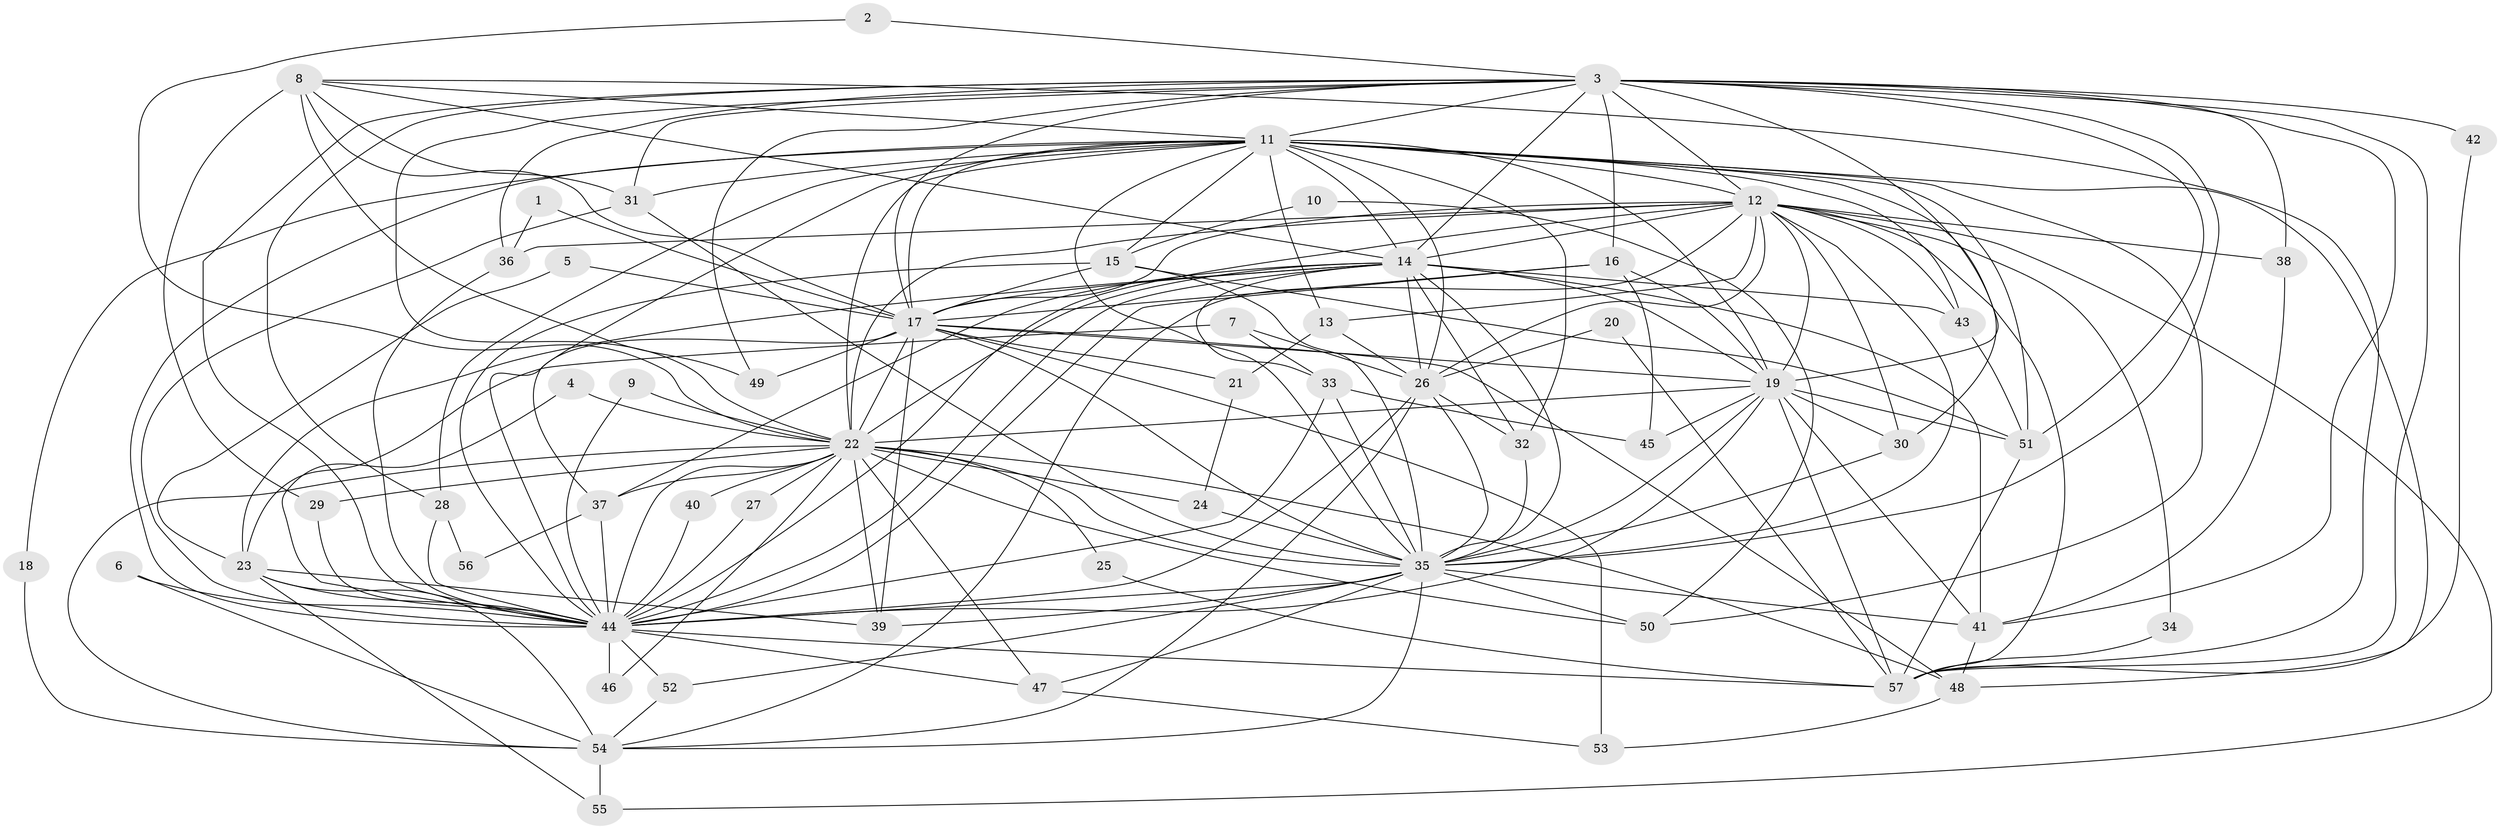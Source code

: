 // original degree distribution, {20: 0.007042253521126761, 17: 0.007042253521126761, 27: 0.014084507042253521, 15: 0.007042253521126761, 34: 0.007042253521126761, 29: 0.007042253521126761, 21: 0.007042253521126761, 19: 0.007042253521126761, 35: 0.007042253521126761, 2: 0.5704225352112676, 5: 0.056338028169014086, 8: 0.014084507042253521, 4: 0.09859154929577464, 11: 0.007042253521126761, 7: 0.014084507042253521, 3: 0.1619718309859155, 6: 0.007042253521126761}
// Generated by graph-tools (version 1.1) at 2025/36/03/04/25 23:36:25]
// undirected, 57 vertices, 181 edges
graph export_dot {
  node [color=gray90,style=filled];
  1;
  2;
  3;
  4;
  5;
  6;
  7;
  8;
  9;
  10;
  11;
  12;
  13;
  14;
  15;
  16;
  17;
  18;
  19;
  20;
  21;
  22;
  23;
  24;
  25;
  26;
  27;
  28;
  29;
  30;
  31;
  32;
  33;
  34;
  35;
  36;
  37;
  38;
  39;
  40;
  41;
  42;
  43;
  44;
  45;
  46;
  47;
  48;
  49;
  50;
  51;
  52;
  53;
  54;
  55;
  56;
  57;
  1 -- 17 [weight=1.0];
  1 -- 36 [weight=1.0];
  2 -- 3 [weight=1.0];
  2 -- 22 [weight=1.0];
  3 -- 11 [weight=2.0];
  3 -- 12 [weight=1.0];
  3 -- 14 [weight=2.0];
  3 -- 16 [weight=1.0];
  3 -- 17 [weight=2.0];
  3 -- 19 [weight=2.0];
  3 -- 22 [weight=1.0];
  3 -- 28 [weight=1.0];
  3 -- 31 [weight=1.0];
  3 -- 35 [weight=2.0];
  3 -- 36 [weight=2.0];
  3 -- 38 [weight=1.0];
  3 -- 41 [weight=1.0];
  3 -- 42 [weight=1.0];
  3 -- 44 [weight=1.0];
  3 -- 49 [weight=1.0];
  3 -- 51 [weight=1.0];
  3 -- 57 [weight=2.0];
  4 -- 22 [weight=1.0];
  4 -- 44 [weight=1.0];
  5 -- 17 [weight=1.0];
  5 -- 23 [weight=1.0];
  6 -- 44 [weight=1.0];
  6 -- 54 [weight=1.0];
  7 -- 23 [weight=1.0];
  7 -- 26 [weight=1.0];
  7 -- 33 [weight=1.0];
  8 -- 11 [weight=1.0];
  8 -- 14 [weight=1.0];
  8 -- 17 [weight=1.0];
  8 -- 29 [weight=1.0];
  8 -- 31 [weight=1.0];
  8 -- 49 [weight=1.0];
  8 -- 57 [weight=1.0];
  9 -- 22 [weight=1.0];
  9 -- 44 [weight=1.0];
  10 -- 15 [weight=2.0];
  10 -- 50 [weight=1.0];
  11 -- 12 [weight=1.0];
  11 -- 13 [weight=1.0];
  11 -- 14 [weight=1.0];
  11 -- 15 [weight=1.0];
  11 -- 17 [weight=3.0];
  11 -- 18 [weight=1.0];
  11 -- 19 [weight=2.0];
  11 -- 22 [weight=2.0];
  11 -- 26 [weight=1.0];
  11 -- 28 [weight=1.0];
  11 -- 30 [weight=1.0];
  11 -- 31 [weight=1.0];
  11 -- 32 [weight=1.0];
  11 -- 35 [weight=1.0];
  11 -- 37 [weight=1.0];
  11 -- 43 [weight=1.0];
  11 -- 44 [weight=1.0];
  11 -- 48 [weight=1.0];
  11 -- 50 [weight=1.0];
  11 -- 51 [weight=1.0];
  12 -- 13 [weight=1.0];
  12 -- 14 [weight=1.0];
  12 -- 17 [weight=2.0];
  12 -- 19 [weight=1.0];
  12 -- 22 [weight=2.0];
  12 -- 26 [weight=1.0];
  12 -- 30 [weight=1.0];
  12 -- 34 [weight=1.0];
  12 -- 35 [weight=1.0];
  12 -- 36 [weight=1.0];
  12 -- 38 [weight=2.0];
  12 -- 43 [weight=1.0];
  12 -- 44 [weight=1.0];
  12 -- 54 [weight=1.0];
  12 -- 55 [weight=1.0];
  12 -- 57 [weight=1.0];
  13 -- 21 [weight=1.0];
  13 -- 26 [weight=1.0];
  14 -- 17 [weight=3.0];
  14 -- 19 [weight=1.0];
  14 -- 22 [weight=1.0];
  14 -- 23 [weight=1.0];
  14 -- 26 [weight=2.0];
  14 -- 32 [weight=1.0];
  14 -- 33 [weight=1.0];
  14 -- 35 [weight=2.0];
  14 -- 37 [weight=1.0];
  14 -- 41 [weight=1.0];
  14 -- 43 [weight=1.0];
  14 -- 44 [weight=1.0];
  15 -- 17 [weight=1.0];
  15 -- 35 [weight=1.0];
  15 -- 44 [weight=1.0];
  15 -- 51 [weight=1.0];
  16 -- 17 [weight=1.0];
  16 -- 19 [weight=1.0];
  16 -- 44 [weight=1.0];
  16 -- 45 [weight=1.0];
  17 -- 19 [weight=2.0];
  17 -- 21 [weight=3.0];
  17 -- 22 [weight=2.0];
  17 -- 35 [weight=3.0];
  17 -- 39 [weight=1.0];
  17 -- 44 [weight=3.0];
  17 -- 48 [weight=1.0];
  17 -- 49 [weight=1.0];
  17 -- 53 [weight=1.0];
  18 -- 54 [weight=1.0];
  19 -- 22 [weight=1.0];
  19 -- 30 [weight=1.0];
  19 -- 35 [weight=1.0];
  19 -- 41 [weight=1.0];
  19 -- 44 [weight=1.0];
  19 -- 45 [weight=1.0];
  19 -- 51 [weight=1.0];
  19 -- 57 [weight=1.0];
  20 -- 26 [weight=1.0];
  20 -- 57 [weight=1.0];
  21 -- 24 [weight=1.0];
  22 -- 24 [weight=2.0];
  22 -- 25 [weight=1.0];
  22 -- 27 [weight=1.0];
  22 -- 29 [weight=1.0];
  22 -- 35 [weight=4.0];
  22 -- 37 [weight=1.0];
  22 -- 39 [weight=1.0];
  22 -- 40 [weight=1.0];
  22 -- 44 [weight=3.0];
  22 -- 46 [weight=1.0];
  22 -- 47 [weight=1.0];
  22 -- 48 [weight=1.0];
  22 -- 50 [weight=2.0];
  22 -- 54 [weight=1.0];
  23 -- 39 [weight=1.0];
  23 -- 44 [weight=2.0];
  23 -- 54 [weight=1.0];
  23 -- 55 [weight=1.0];
  24 -- 35 [weight=2.0];
  25 -- 57 [weight=1.0];
  26 -- 32 [weight=1.0];
  26 -- 35 [weight=1.0];
  26 -- 44 [weight=1.0];
  26 -- 54 [weight=1.0];
  27 -- 44 [weight=1.0];
  28 -- 44 [weight=2.0];
  28 -- 56 [weight=1.0];
  29 -- 44 [weight=1.0];
  30 -- 35 [weight=1.0];
  31 -- 35 [weight=1.0];
  31 -- 44 [weight=1.0];
  32 -- 35 [weight=1.0];
  33 -- 35 [weight=1.0];
  33 -- 44 [weight=1.0];
  33 -- 45 [weight=1.0];
  34 -- 57 [weight=1.0];
  35 -- 39 [weight=1.0];
  35 -- 41 [weight=2.0];
  35 -- 44 [weight=1.0];
  35 -- 47 [weight=1.0];
  35 -- 50 [weight=1.0];
  35 -- 52 [weight=1.0];
  35 -- 54 [weight=1.0];
  36 -- 44 [weight=1.0];
  37 -- 44 [weight=1.0];
  37 -- 56 [weight=1.0];
  38 -- 41 [weight=1.0];
  40 -- 44 [weight=1.0];
  41 -- 48 [weight=1.0];
  42 -- 57 [weight=1.0];
  43 -- 51 [weight=1.0];
  44 -- 46 [weight=1.0];
  44 -- 47 [weight=2.0];
  44 -- 52 [weight=1.0];
  44 -- 57 [weight=1.0];
  47 -- 53 [weight=1.0];
  48 -- 53 [weight=1.0];
  51 -- 57 [weight=1.0];
  52 -- 54 [weight=1.0];
  54 -- 55 [weight=1.0];
}
